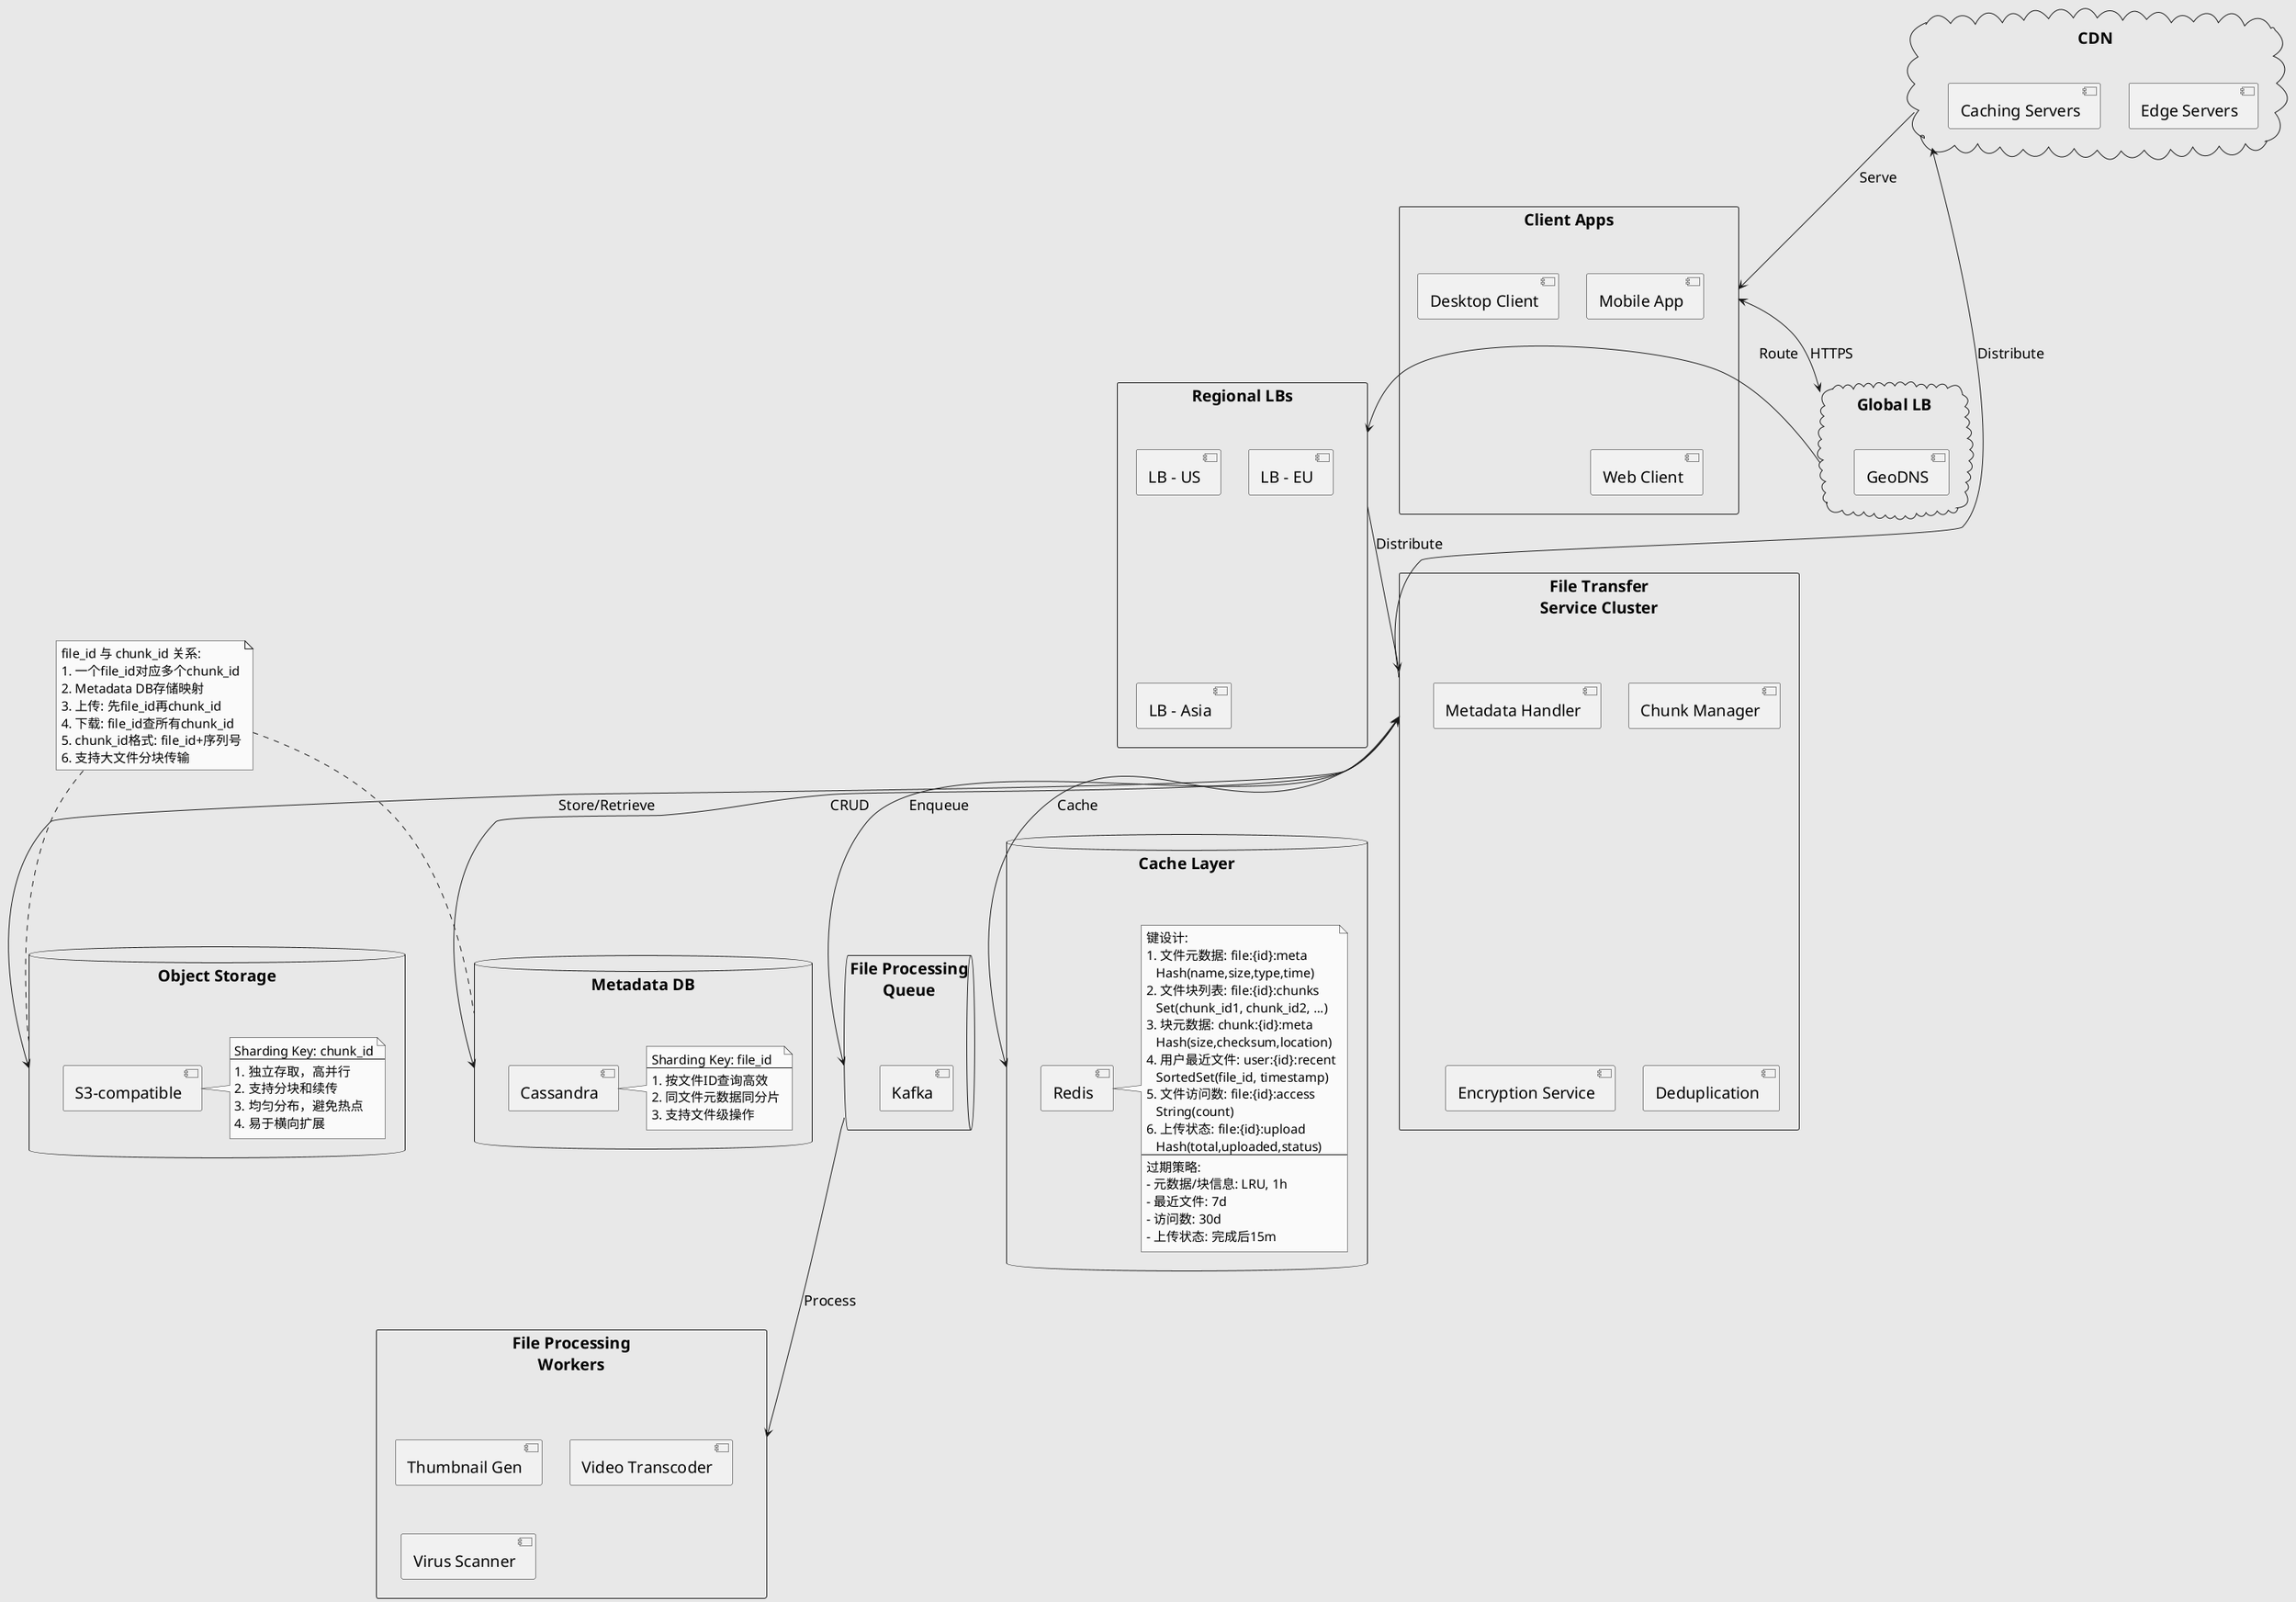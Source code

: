 @startuml Telegram_File_Transfer_And_Storage_Optimized

skinparam backgroundColor #E6E6FA
skinparam handwritten false
skinparam monochrome true
skinparam packageStyle rectangle
skinparam defaultFontName Arial
skinparam defaultFontSize 20
skinparam ArrowFontSize 18
skinparam NoteFontSize 16

rectangle "Client Apps" as CA {
    [Mobile App]
    [Desktop Client]
    [Web Client]
}

cloud "Global LB" as GLB {
    [GeoDNS]
}

rectangle "Regional LBs" as RLB {
    [LB - US]
    [LB - EU]
    [LB - Asia]
}

rectangle "File Transfer\nService Cluster" as FTSC {
    [Chunk Manager]
    [Metadata Handler]
    [Encryption Service]
    [Deduplication]
}

database "Metadata DB" as MDB {
    [Cassandra]
    note right of [Cassandra]
        Sharding Key: file_id
        --
        1. 按文件ID查询高效
        2. 同文件元数据同分片
        3. 支持文件级操作
    end note
}

database "Object Storage" as OS {
    [S3-compatible]
    note right of [S3-compatible]
        Sharding Key: chunk_id
        --
        1. 独立存取，高并行
        2. 支持分块和续传
        3. 均匀分布，避免热点
        4. 易于横向扩展
    end note
}

cloud "CDN" as CDN {
    [Edge Servers]
    [Caching Servers]
}

queue "File Processing\nQueue" as FPQ {
    [Kafka]
}

database "Cache Layer" as CL {
    [Redis]
    note right of [Redis]
        键设计:
        1. 文件元数据: file:{id}:meta
           Hash(name,size,type,time)
        2. 文件块列表: file:{id}:chunks
           Set(chunk_id1, chunk_id2, ...)
        3. 块元数据: chunk:{id}:meta
           Hash(size,checksum,location)
        4. 用户最近文件: user:{id}:recent
           SortedSet(file_id, timestamp)
        5. 文件访问数: file:{id}:access
           String(count)
        6. 上传状态: file:{id}:upload
           Hash(total,uploaded,status)
        --
        过期策略:
        - 元数据/块信息: LRU, 1h
        - 最近文件: 7d
        - 访问数: 30d
        - 上传状态: 完成后15m
    end note
}

rectangle "File Processing\nWorkers" as FPW {
    [Thumbnail Gen]
    [Video Transcoder]
    [Virus Scanner]
}

CA <--> GLB : HTTPS
GLB --> RLB : Route
RLB --> FTSC : Distribute
FTSC <--> MDB : CRUD
FTSC <--> OS : Store/Retrieve
FTSC --> CDN : Distribute
CDN --> CA : Serve
FTSC --> FPQ : Enqueue
FPQ --> FPW : Process
FTSC <--> CL : Cache

note "file_id 与 chunk_id 关系:\n1. 一个file_id对应多个chunk_id\n2. Metadata DB存储映射\n3. 上传: 先file_id再chunk_id\n4. 下载: file_id查所有chunk_id\n5. chunk_id格式: file_id+序列号\n6. 支持大文件分块传输" as Rel

Rel .. MDB
Rel .. OS

@enduml
